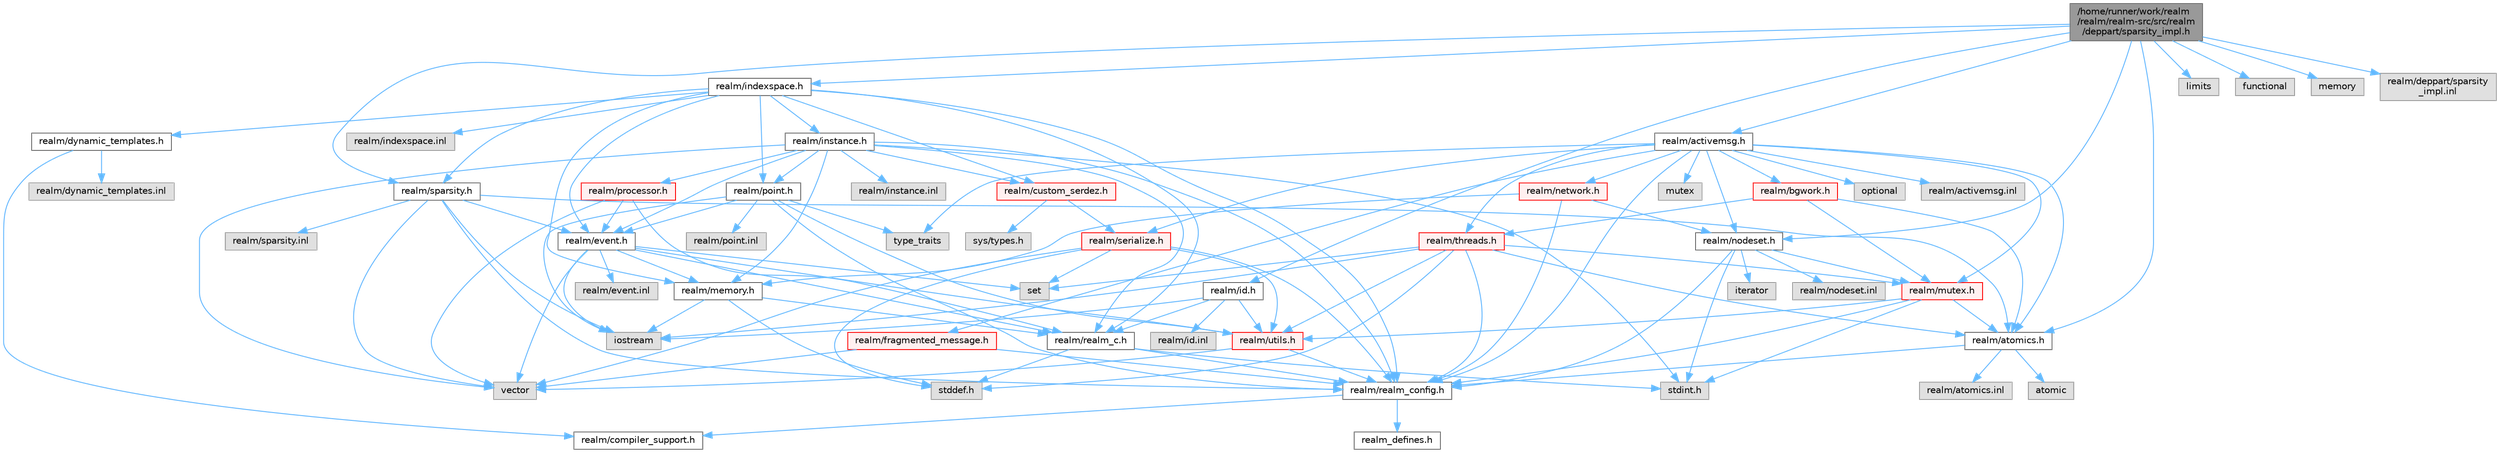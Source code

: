 digraph "/home/runner/work/realm/realm/realm-src/src/realm/deppart/sparsity_impl.h"
{
 // LATEX_PDF_SIZE
  bgcolor="transparent";
  edge [fontname=Helvetica,fontsize=10,labelfontname=Helvetica,labelfontsize=10];
  node [fontname=Helvetica,fontsize=10,shape=box,height=0.2,width=0.4];
  Node1 [id="Node000001",label="/home/runner/work/realm\l/realm/realm-src/src/realm\l/deppart/sparsity_impl.h",height=0.2,width=0.4,color="gray40", fillcolor="grey60", style="filled", fontcolor="black",tooltip=" "];
  Node1 -> Node2 [id="edge1_Node000001_Node000002",color="steelblue1",style="solid",tooltip=" "];
  Node2 [id="Node000002",label="realm/indexspace.h",height=0.2,width=0.4,color="grey40", fillcolor="white", style="filled",URL="$indexspace_8h.html",tooltip=" "];
  Node2 -> Node3 [id="edge2_Node000002_Node000003",color="steelblue1",style="solid",tooltip=" "];
  Node3 [id="Node000003",label="realm/event.h",height=0.2,width=0.4,color="grey40", fillcolor="white", style="filled",URL="$event_8h.html",tooltip=" "];
  Node3 -> Node4 [id="edge3_Node000003_Node000004",color="steelblue1",style="solid",tooltip=" "];
  Node4 [id="Node000004",label="realm/realm_c.h",height=0.2,width=0.4,color="grey40", fillcolor="white", style="filled",URL="$realm__c_8h.html",tooltip=" "];
  Node4 -> Node5 [id="edge4_Node000004_Node000005",color="steelblue1",style="solid",tooltip=" "];
  Node5 [id="Node000005",label="realm/realm_config.h",height=0.2,width=0.4,color="grey40", fillcolor="white", style="filled",URL="$realm__config_8h.html",tooltip=" "];
  Node5 -> Node6 [id="edge5_Node000005_Node000006",color="steelblue1",style="solid",tooltip=" "];
  Node6 [id="Node000006",label="realm_defines.h",height=0.2,width=0.4,color="grey40", fillcolor="white", style="filled",URL="$realm__defines_8h.html",tooltip=" "];
  Node5 -> Node7 [id="edge6_Node000005_Node000007",color="steelblue1",style="solid",tooltip=" "];
  Node7 [id="Node000007",label="realm/compiler_support.h",height=0.2,width=0.4,color="grey40", fillcolor="white", style="filled",URL="$compiler__support_8h.html",tooltip=" "];
  Node4 -> Node8 [id="edge7_Node000004_Node000008",color="steelblue1",style="solid",tooltip=" "];
  Node8 [id="Node000008",label="stddef.h",height=0.2,width=0.4,color="grey60", fillcolor="#E0E0E0", style="filled",tooltip=" "];
  Node4 -> Node9 [id="edge8_Node000004_Node000009",color="steelblue1",style="solid",tooltip=" "];
  Node9 [id="Node000009",label="stdint.h",height=0.2,width=0.4,color="grey60", fillcolor="#E0E0E0", style="filled",tooltip=" "];
  Node3 -> Node10 [id="edge9_Node000003_Node000010",color="steelblue1",style="solid",tooltip=" "];
  Node10 [id="Node000010",label="realm/utils.h",height=0.2,width=0.4,color="red", fillcolor="#FFF0F0", style="filled",URL="$utils_8h.html",tooltip=" "];
  Node10 -> Node5 [id="edge10_Node000010_Node000005",color="steelblue1",style="solid",tooltip=" "];
  Node10 -> Node13 [id="edge11_Node000010_Node000013",color="steelblue1",style="solid",tooltip=" "];
  Node13 [id="Node000013",label="vector",height=0.2,width=0.4,color="grey60", fillcolor="#E0E0E0", style="filled",tooltip=" "];
  Node3 -> Node19 [id="edge12_Node000003_Node000019",color="steelblue1",style="solid",tooltip=" "];
  Node19 [id="Node000019",label="realm/memory.h",height=0.2,width=0.4,color="grey40", fillcolor="white", style="filled",URL="$memory_8h.html",tooltip=" "];
  Node19 -> Node4 [id="edge13_Node000019_Node000004",color="steelblue1",style="solid",tooltip=" "];
  Node19 -> Node8 [id="edge14_Node000019_Node000008",color="steelblue1",style="solid",tooltip=" "];
  Node19 -> Node20 [id="edge15_Node000019_Node000020",color="steelblue1",style="solid",tooltip=" "];
  Node20 [id="Node000020",label="iostream",height=0.2,width=0.4,color="grey60", fillcolor="#E0E0E0", style="filled",tooltip=" "];
  Node3 -> Node13 [id="edge16_Node000003_Node000013",color="steelblue1",style="solid",tooltip=" "];
  Node3 -> Node21 [id="edge17_Node000003_Node000021",color="steelblue1",style="solid",tooltip=" "];
  Node21 [id="Node000021",label="set",height=0.2,width=0.4,color="grey60", fillcolor="#E0E0E0", style="filled",tooltip=" "];
  Node3 -> Node20 [id="edge18_Node000003_Node000020",color="steelblue1",style="solid",tooltip=" "];
  Node3 -> Node22 [id="edge19_Node000003_Node000022",color="steelblue1",style="solid",tooltip=" "];
  Node22 [id="Node000022",label="realm/event.inl",height=0.2,width=0.4,color="grey60", fillcolor="#E0E0E0", style="filled",tooltip=" "];
  Node2 -> Node19 [id="edge20_Node000002_Node000019",color="steelblue1",style="solid",tooltip=" "];
  Node2 -> Node23 [id="edge21_Node000002_Node000023",color="steelblue1",style="solid",tooltip=" "];
  Node23 [id="Node000023",label="realm/point.h",height=0.2,width=0.4,color="grey40", fillcolor="white", style="filled",URL="$point_8h.html",tooltip=" "];
  Node23 -> Node5 [id="edge22_Node000023_Node000005",color="steelblue1",style="solid",tooltip=" "];
  Node23 -> Node3 [id="edge23_Node000023_Node000003",color="steelblue1",style="solid",tooltip=" "];
  Node23 -> Node10 [id="edge24_Node000023_Node000010",color="steelblue1",style="solid",tooltip=" "];
  Node23 -> Node20 [id="edge25_Node000023_Node000020",color="steelblue1",style="solid",tooltip=" "];
  Node23 -> Node24 [id="edge26_Node000023_Node000024",color="steelblue1",style="solid",tooltip=" "];
  Node24 [id="Node000024",label="type_traits",height=0.2,width=0.4,color="grey60", fillcolor="#E0E0E0", style="filled",tooltip=" "];
  Node23 -> Node25 [id="edge27_Node000023_Node000025",color="steelblue1",style="solid",tooltip=" "];
  Node25 [id="Node000025",label="realm/point.inl",height=0.2,width=0.4,color="grey60", fillcolor="#E0E0E0", style="filled",tooltip=" "];
  Node2 -> Node26 [id="edge28_Node000002_Node000026",color="steelblue1",style="solid",tooltip=" "];
  Node26 [id="Node000026",label="realm/instance.h",height=0.2,width=0.4,color="grey40", fillcolor="white", style="filled",URL="$instance_8h.html",tooltip=" "];
  Node26 -> Node5 [id="edge29_Node000026_Node000005",color="steelblue1",style="solid",tooltip=" "];
  Node26 -> Node4 [id="edge30_Node000026_Node000004",color="steelblue1",style="solid",tooltip=" "];
  Node26 -> Node3 [id="edge31_Node000026_Node000003",color="steelblue1",style="solid",tooltip=" "];
  Node26 -> Node19 [id="edge32_Node000026_Node000019",color="steelblue1",style="solid",tooltip=" "];
  Node26 -> Node27 [id="edge33_Node000026_Node000027",color="steelblue1",style="solid",tooltip=" "];
  Node27 [id="Node000027",label="realm/processor.h",height=0.2,width=0.4,color="red", fillcolor="#FFF0F0", style="filled",URL="$processor_8h.html",tooltip=" "];
  Node27 -> Node4 [id="edge34_Node000027_Node000004",color="steelblue1",style="solid",tooltip=" "];
  Node27 -> Node3 [id="edge35_Node000027_Node000003",color="steelblue1",style="solid",tooltip=" "];
  Node27 -> Node13 [id="edge36_Node000027_Node000013",color="steelblue1",style="solid",tooltip=" "];
  Node26 -> Node23 [id="edge37_Node000026_Node000023",color="steelblue1",style="solid",tooltip=" "];
  Node26 -> Node29 [id="edge38_Node000026_Node000029",color="steelblue1",style="solid",tooltip=" "];
  Node29 [id="Node000029",label="realm/custom_serdez.h",height=0.2,width=0.4,color="red", fillcolor="#FFF0F0", style="filled",URL="$custom__serdez_8h.html",tooltip=" "];
  Node29 -> Node30 [id="edge39_Node000029_Node000030",color="steelblue1",style="solid",tooltip=" "];
  Node30 [id="Node000030",label="realm/serialize.h",height=0.2,width=0.4,color="red", fillcolor="#FFF0F0", style="filled",URL="$serialize_8h.html",tooltip=" "];
  Node30 -> Node5 [id="edge40_Node000030_Node000005",color="steelblue1",style="solid",tooltip=" "];
  Node30 -> Node10 [id="edge41_Node000030_Node000010",color="steelblue1",style="solid",tooltip=" "];
  Node30 -> Node8 [id="edge42_Node000030_Node000008",color="steelblue1",style="solid",tooltip=" "];
  Node30 -> Node13 [id="edge43_Node000030_Node000013",color="steelblue1",style="solid",tooltip=" "];
  Node30 -> Node21 [id="edge44_Node000030_Node000021",color="steelblue1",style="solid",tooltip=" "];
  Node29 -> Node36 [id="edge45_Node000029_Node000036",color="steelblue1",style="solid",tooltip=" "];
  Node36 [id="Node000036",label="sys/types.h",height=0.2,width=0.4,color="grey60", fillcolor="#E0E0E0", style="filled",tooltip=" "];
  Node26 -> Node13 [id="edge46_Node000026_Node000013",color="steelblue1",style="solid",tooltip=" "];
  Node26 -> Node9 [id="edge47_Node000026_Node000009",color="steelblue1",style="solid",tooltip=" "];
  Node26 -> Node38 [id="edge48_Node000026_Node000038",color="steelblue1",style="solid",tooltip=" "];
  Node38 [id="Node000038",label="realm/instance.inl",height=0.2,width=0.4,color="grey60", fillcolor="#E0E0E0", style="filled",tooltip=" "];
  Node2 -> Node4 [id="edge49_Node000002_Node000004",color="steelblue1",style="solid",tooltip=" "];
  Node2 -> Node5 [id="edge50_Node000002_Node000005",color="steelblue1",style="solid",tooltip=" "];
  Node2 -> Node39 [id="edge51_Node000002_Node000039",color="steelblue1",style="solid",tooltip=" "];
  Node39 [id="Node000039",label="realm/sparsity.h",height=0.2,width=0.4,color="grey40", fillcolor="white", style="filled",URL="$sparsity_8h.html",tooltip=" "];
  Node39 -> Node5 [id="edge52_Node000039_Node000005",color="steelblue1",style="solid",tooltip=" "];
  Node39 -> Node3 [id="edge53_Node000039_Node000003",color="steelblue1",style="solid",tooltip=" "];
  Node39 -> Node40 [id="edge54_Node000039_Node000040",color="steelblue1",style="solid",tooltip=" "];
  Node40 [id="Node000040",label="realm/atomics.h",height=0.2,width=0.4,color="grey40", fillcolor="white", style="filled",URL="$atomics_8h.html",tooltip=" "];
  Node40 -> Node5 [id="edge55_Node000040_Node000005",color="steelblue1",style="solid",tooltip=" "];
  Node40 -> Node41 [id="edge56_Node000040_Node000041",color="steelblue1",style="solid",tooltip=" "];
  Node41 [id="Node000041",label="atomic",height=0.2,width=0.4,color="grey60", fillcolor="#E0E0E0", style="filled",tooltip=" "];
  Node40 -> Node42 [id="edge57_Node000040_Node000042",color="steelblue1",style="solid",tooltip=" "];
  Node42 [id="Node000042",label="realm/atomics.inl",height=0.2,width=0.4,color="grey60", fillcolor="#E0E0E0", style="filled",tooltip=" "];
  Node39 -> Node20 [id="edge58_Node000039_Node000020",color="steelblue1",style="solid",tooltip=" "];
  Node39 -> Node13 [id="edge59_Node000039_Node000013",color="steelblue1",style="solid",tooltip=" "];
  Node39 -> Node43 [id="edge60_Node000039_Node000043",color="steelblue1",style="solid",tooltip=" "];
  Node43 [id="Node000043",label="realm/sparsity.inl",height=0.2,width=0.4,color="grey60", fillcolor="#E0E0E0", style="filled",tooltip=" "];
  Node2 -> Node44 [id="edge61_Node000002_Node000044",color="steelblue1",style="solid",tooltip=" "];
  Node44 [id="Node000044",label="realm/dynamic_templates.h",height=0.2,width=0.4,color="grey40", fillcolor="white", style="filled",URL="$dynamic__templates_8h.html",tooltip=" "];
  Node44 -> Node7 [id="edge62_Node000044_Node000007",color="steelblue1",style="solid",tooltip=" "];
  Node44 -> Node45 [id="edge63_Node000044_Node000045",color="steelblue1",style="solid",tooltip=" "];
  Node45 [id="Node000045",label="realm/dynamic_templates.inl",height=0.2,width=0.4,color="grey60", fillcolor="#E0E0E0", style="filled",tooltip=" "];
  Node2 -> Node29 [id="edge64_Node000002_Node000029",color="steelblue1",style="solid",tooltip=" "];
  Node2 -> Node46 [id="edge65_Node000002_Node000046",color="steelblue1",style="solid",tooltip=" "];
  Node46 [id="Node000046",label="realm/indexspace.inl",height=0.2,width=0.4,color="grey60", fillcolor="#E0E0E0", style="filled",tooltip=" "];
  Node1 -> Node39 [id="edge66_Node000001_Node000039",color="steelblue1",style="solid",tooltip=" "];
  Node1 -> Node47 [id="edge67_Node000001_Node000047",color="steelblue1",style="solid",tooltip=" "];
  Node47 [id="Node000047",label="realm/id.h",height=0.2,width=0.4,color="grey40", fillcolor="white", style="filled",URL="$id_8h.html",tooltip=" "];
  Node47 -> Node4 [id="edge68_Node000047_Node000004",color="steelblue1",style="solid",tooltip=" "];
  Node47 -> Node10 [id="edge69_Node000047_Node000010",color="steelblue1",style="solid",tooltip=" "];
  Node47 -> Node20 [id="edge70_Node000047_Node000020",color="steelblue1",style="solid",tooltip=" "];
  Node47 -> Node48 [id="edge71_Node000047_Node000048",color="steelblue1",style="solid",tooltip=" "];
  Node48 [id="Node000048",label="realm/id.inl",height=0.2,width=0.4,color="grey60", fillcolor="#E0E0E0", style="filled",tooltip=" "];
  Node1 -> Node49 [id="edge72_Node000001_Node000049",color="steelblue1",style="solid",tooltip=" "];
  Node49 [id="Node000049",label="realm/activemsg.h",height=0.2,width=0.4,color="grey40", fillcolor="white", style="filled",URL="$activemsg_8h.html",tooltip=" "];
  Node49 -> Node5 [id="edge73_Node000049_Node000005",color="steelblue1",style="solid",tooltip=" "];
  Node49 -> Node50 [id="edge74_Node000049_Node000050",color="steelblue1",style="solid",tooltip=" "];
  Node50 [id="Node000050",label="realm/fragmented_message.h",height=0.2,width=0.4,color="red", fillcolor="#FFF0F0", style="filled",URL="$fragmented__message_8h.html",tooltip="Helper utility for reconstructing large ActiveMessages that were split into multiple network packets."];
  Node50 -> Node5 [id="edge75_Node000050_Node000005",color="steelblue1",style="solid",tooltip=" "];
  Node50 -> Node13 [id="edge76_Node000050_Node000013",color="steelblue1",style="solid",tooltip=" "];
  Node49 -> Node52 [id="edge77_Node000049_Node000052",color="steelblue1",style="solid",tooltip=" "];
  Node52 [id="Node000052",label="realm/mutex.h",height=0.2,width=0.4,color="red", fillcolor="#FFF0F0", style="filled",URL="$mutex_8h.html",tooltip=" "];
  Node52 -> Node5 [id="edge78_Node000052_Node000005",color="steelblue1",style="solid",tooltip=" "];
  Node52 -> Node10 [id="edge79_Node000052_Node000010",color="steelblue1",style="solid",tooltip=" "];
  Node52 -> Node40 [id="edge80_Node000052_Node000040",color="steelblue1",style="solid",tooltip=" "];
  Node52 -> Node9 [id="edge81_Node000052_Node000009",color="steelblue1",style="solid",tooltip=" "];
  Node49 -> Node30 [id="edge82_Node000049_Node000030",color="steelblue1",style="solid",tooltip=" "];
  Node49 -> Node54 [id="edge83_Node000049_Node000054",color="steelblue1",style="solid",tooltip=" "];
  Node54 [id="Node000054",label="realm/nodeset.h",height=0.2,width=0.4,color="grey40", fillcolor="white", style="filled",URL="$nodeset_8h.html",tooltip=" "];
  Node54 -> Node5 [id="edge84_Node000054_Node000005",color="steelblue1",style="solid",tooltip=" "];
  Node54 -> Node52 [id="edge85_Node000054_Node000052",color="steelblue1",style="solid",tooltip=" "];
  Node54 -> Node9 [id="edge86_Node000054_Node000009",color="steelblue1",style="solid",tooltip=" "];
  Node54 -> Node55 [id="edge87_Node000054_Node000055",color="steelblue1",style="solid",tooltip=" "];
  Node55 [id="Node000055",label="iterator",height=0.2,width=0.4,color="grey60", fillcolor="#E0E0E0", style="filled",tooltip=" "];
  Node54 -> Node56 [id="edge88_Node000054_Node000056",color="steelblue1",style="solid",tooltip=" "];
  Node56 [id="Node000056",label="realm/nodeset.inl",height=0.2,width=0.4,color="grey60", fillcolor="#E0E0E0", style="filled",tooltip=" "];
  Node49 -> Node57 [id="edge89_Node000049_Node000057",color="steelblue1",style="solid",tooltip=" "];
  Node57 [id="Node000057",label="realm/network.h",height=0.2,width=0.4,color="red", fillcolor="#FFF0F0", style="filled",URL="$network_8h.html",tooltip=" "];
  Node57 -> Node5 [id="edge90_Node000057_Node000005",color="steelblue1",style="solid",tooltip=" "];
  Node57 -> Node54 [id="edge91_Node000057_Node000054",color="steelblue1",style="solid",tooltip=" "];
  Node57 -> Node19 [id="edge92_Node000057_Node000019",color="steelblue1",style="solid",tooltip=" "];
  Node49 -> Node40 [id="edge93_Node000049_Node000040",color="steelblue1",style="solid",tooltip=" "];
  Node49 -> Node63 [id="edge94_Node000049_Node000063",color="steelblue1",style="solid",tooltip=" "];
  Node63 [id="Node000063",label="realm/threads.h",height=0.2,width=0.4,color="red", fillcolor="#FFF0F0", style="filled",URL="$threads_8h.html",tooltip=" "];
  Node63 -> Node5 [id="edge95_Node000063_Node000005",color="steelblue1",style="solid",tooltip=" "];
  Node63 -> Node52 [id="edge96_Node000063_Node000052",color="steelblue1",style="solid",tooltip=" "];
  Node63 -> Node40 [id="edge97_Node000063_Node000040",color="steelblue1",style="solid",tooltip=" "];
  Node63 -> Node10 [id="edge98_Node000063_Node000010",color="steelblue1",style="solid",tooltip=" "];
  Node63 -> Node8 [id="edge99_Node000063_Node000008",color="steelblue1",style="solid",tooltip=" "];
  Node63 -> Node21 [id="edge100_Node000063_Node000021",color="steelblue1",style="solid",tooltip=" "];
  Node63 -> Node20 [id="edge101_Node000063_Node000020",color="steelblue1",style="solid",tooltip=" "];
  Node49 -> Node68 [id="edge102_Node000049_Node000068",color="steelblue1",style="solid",tooltip=" "];
  Node68 [id="Node000068",label="realm/bgwork.h",height=0.2,width=0.4,color="red", fillcolor="#FFF0F0", style="filled",URL="$bgwork_8h.html",tooltip=" "];
  Node68 -> Node40 [id="edge103_Node000068_Node000040",color="steelblue1",style="solid",tooltip=" "];
  Node68 -> Node63 [id="edge104_Node000068_Node000063",color="steelblue1",style="solid",tooltip=" "];
  Node68 -> Node52 [id="edge105_Node000068_Node000052",color="steelblue1",style="solid",tooltip=" "];
  Node49 -> Node24 [id="edge106_Node000049_Node000024",color="steelblue1",style="solid",tooltip=" "];
  Node49 -> Node73 [id="edge107_Node000049_Node000073",color="steelblue1",style="solid",tooltip=" "];
  Node73 [id="Node000073",label="mutex",height=0.2,width=0.4,color="grey60", fillcolor="#E0E0E0", style="filled",tooltip=" "];
  Node49 -> Node74 [id="edge108_Node000049_Node000074",color="steelblue1",style="solid",tooltip=" "];
  Node74 [id="Node000074",label="optional",height=0.2,width=0.4,color="grey60", fillcolor="#E0E0E0", style="filled",tooltip=" "];
  Node49 -> Node75 [id="edge109_Node000049_Node000075",color="steelblue1",style="solid",tooltip=" "];
  Node75 [id="Node000075",label="realm/activemsg.inl",height=0.2,width=0.4,color="grey60", fillcolor="#E0E0E0", style="filled",tooltip=" "];
  Node1 -> Node54 [id="edge110_Node000001_Node000054",color="steelblue1",style="solid",tooltip=" "];
  Node1 -> Node40 [id="edge111_Node000001_Node000040",color="steelblue1",style="solid",tooltip=" "];
  Node1 -> Node76 [id="edge112_Node000001_Node000076",color="steelblue1",style="solid",tooltip=" "];
  Node76 [id="Node000076",label="limits",height=0.2,width=0.4,color="grey60", fillcolor="#E0E0E0", style="filled",tooltip=" "];
  Node1 -> Node77 [id="edge113_Node000001_Node000077",color="steelblue1",style="solid",tooltip=" "];
  Node77 [id="Node000077",label="functional",height=0.2,width=0.4,color="grey60", fillcolor="#E0E0E0", style="filled",tooltip=" "];
  Node1 -> Node65 [id="edge114_Node000001_Node000065",color="steelblue1",style="solid",tooltip=" "];
  Node65 [id="Node000065",label="memory",height=0.2,width=0.4,color="grey60", fillcolor="#E0E0E0", style="filled",tooltip=" "];
  Node1 -> Node78 [id="edge115_Node000001_Node000078",color="steelblue1",style="solid",tooltip=" "];
  Node78 [id="Node000078",label="realm/deppart/sparsity\l_impl.inl",height=0.2,width=0.4,color="grey60", fillcolor="#E0E0E0", style="filled",tooltip=" "];
}

